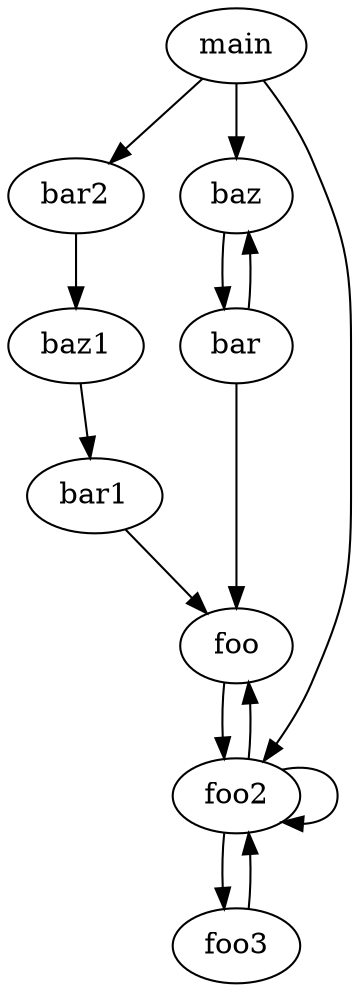 digraph G {
bar1 -> foo
bar2 -> baz1
baz -> bar
baz1 -> bar1
foo -> foo2
foo3 -> foo2
bar -> baz
bar -> foo
foo2 -> foo
foo2 -> foo3
foo2 -> foo2
main -> bar2
main -> baz
main -> foo2
}
